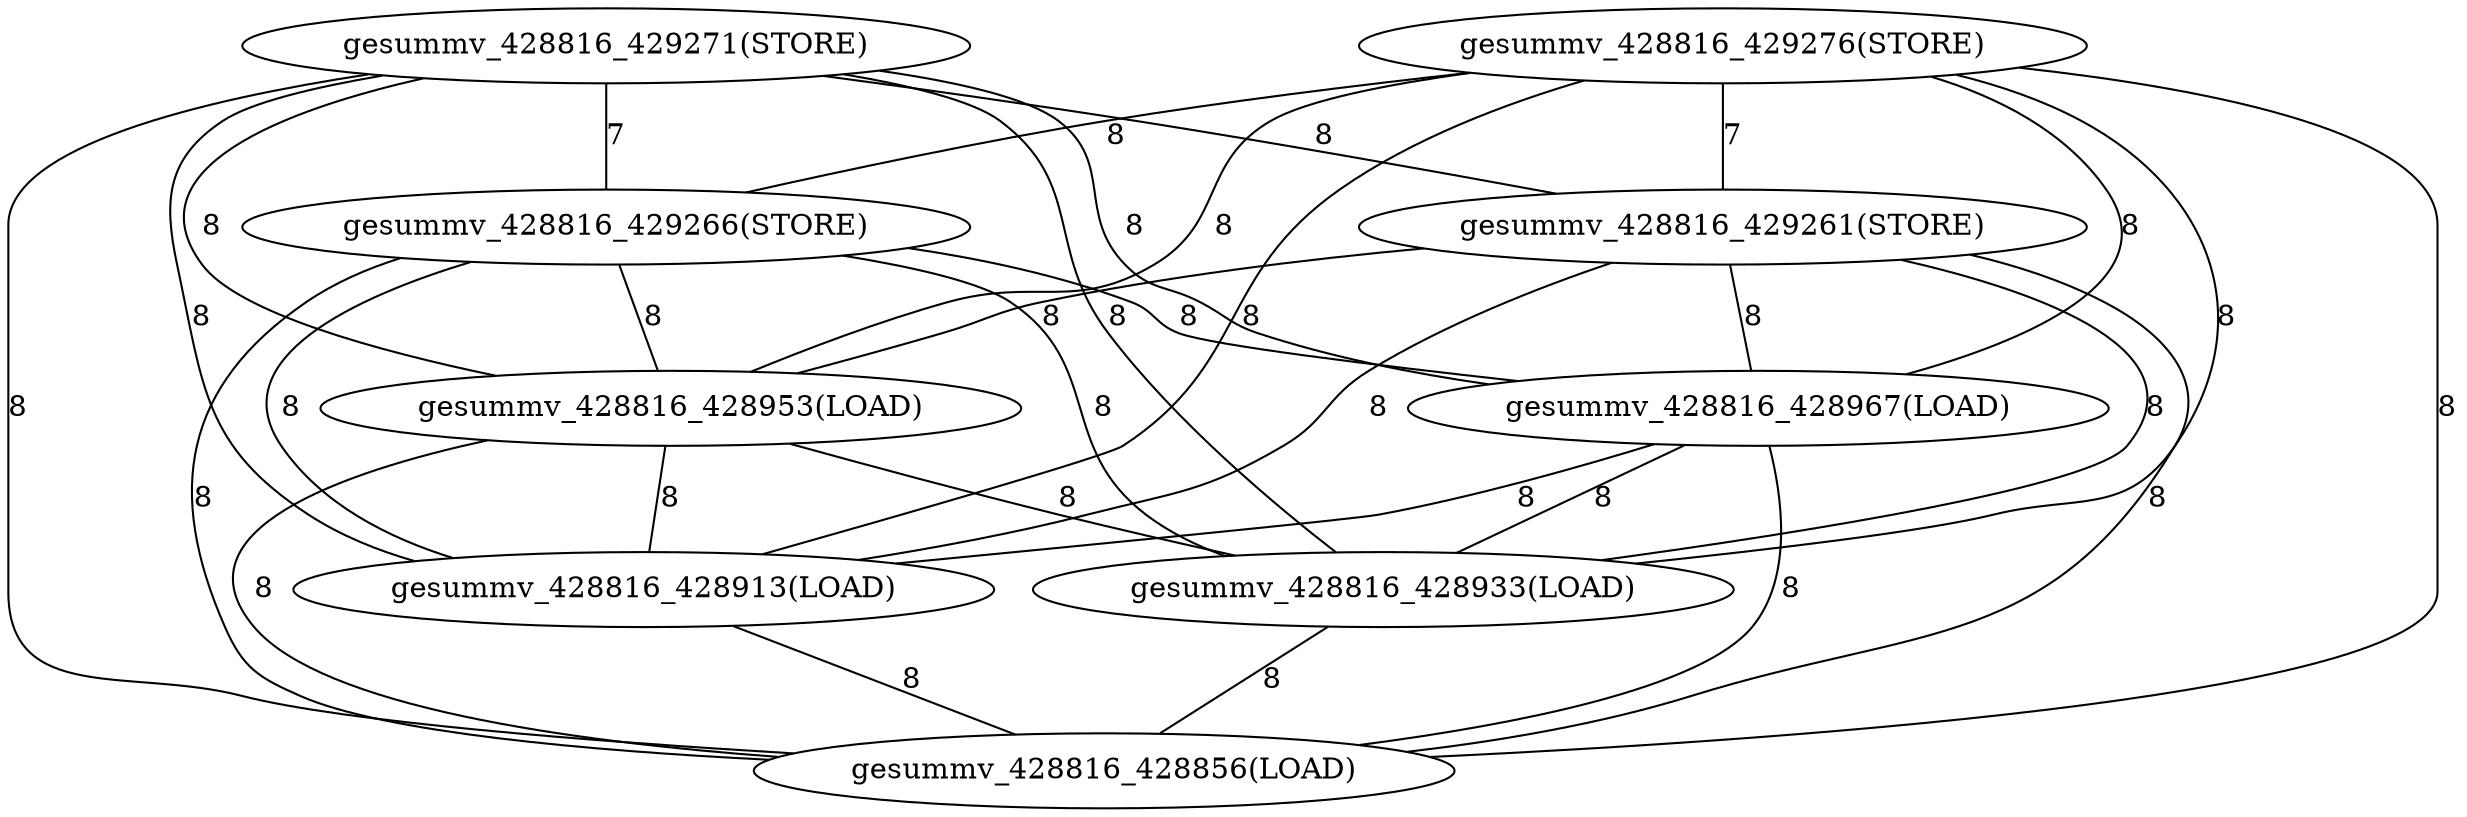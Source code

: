 graph G {
0[label="gesummv_428816_428856(LOAD)"];
1[label="gesummv_428816_428913(LOAD)"];
2[label="gesummv_428816_428933(LOAD)"];
3[label="gesummv_428816_428953(LOAD)"];
4[label="gesummv_428816_428967(LOAD)"];
5[label="gesummv_428816_429261(STORE)"];
6[label="gesummv_428816_429266(STORE)"];
7[label="gesummv_428816_429271(STORE)"];
8[label="gesummv_428816_429276(STORE)"];
1--0 [label="8"];
2--0 [label="8"];
3--0 [label="8"];
3--1 [label="8"];
3--2 [label="8"];
4--0 [label="8"];
4--1 [label="8"];
4--2 [label="8"];
5--0 [label="8"];
5--1 [label="8"];
5--2 [label="8"];
5--3 [label="8"];
5--4 [label="8"];
6--0 [label="8"];
6--1 [label="8"];
6--2 [label="8"];
6--3 [label="8"];
6--4 [label="8"];
7--0 [label="8"];
7--1 [label="8"];
7--2 [label="8"];
7--3 [label="8"];
7--4 [label="8"];
7--5 [label="8"];
7--6 [label="7"];
8--0 [label="8"];
8--1 [label="8"];
8--2 [label="8"];
8--3 [label="8"];
8--4 [label="8"];
8--5 [label="7"];
8--6 [label="8"];
}
